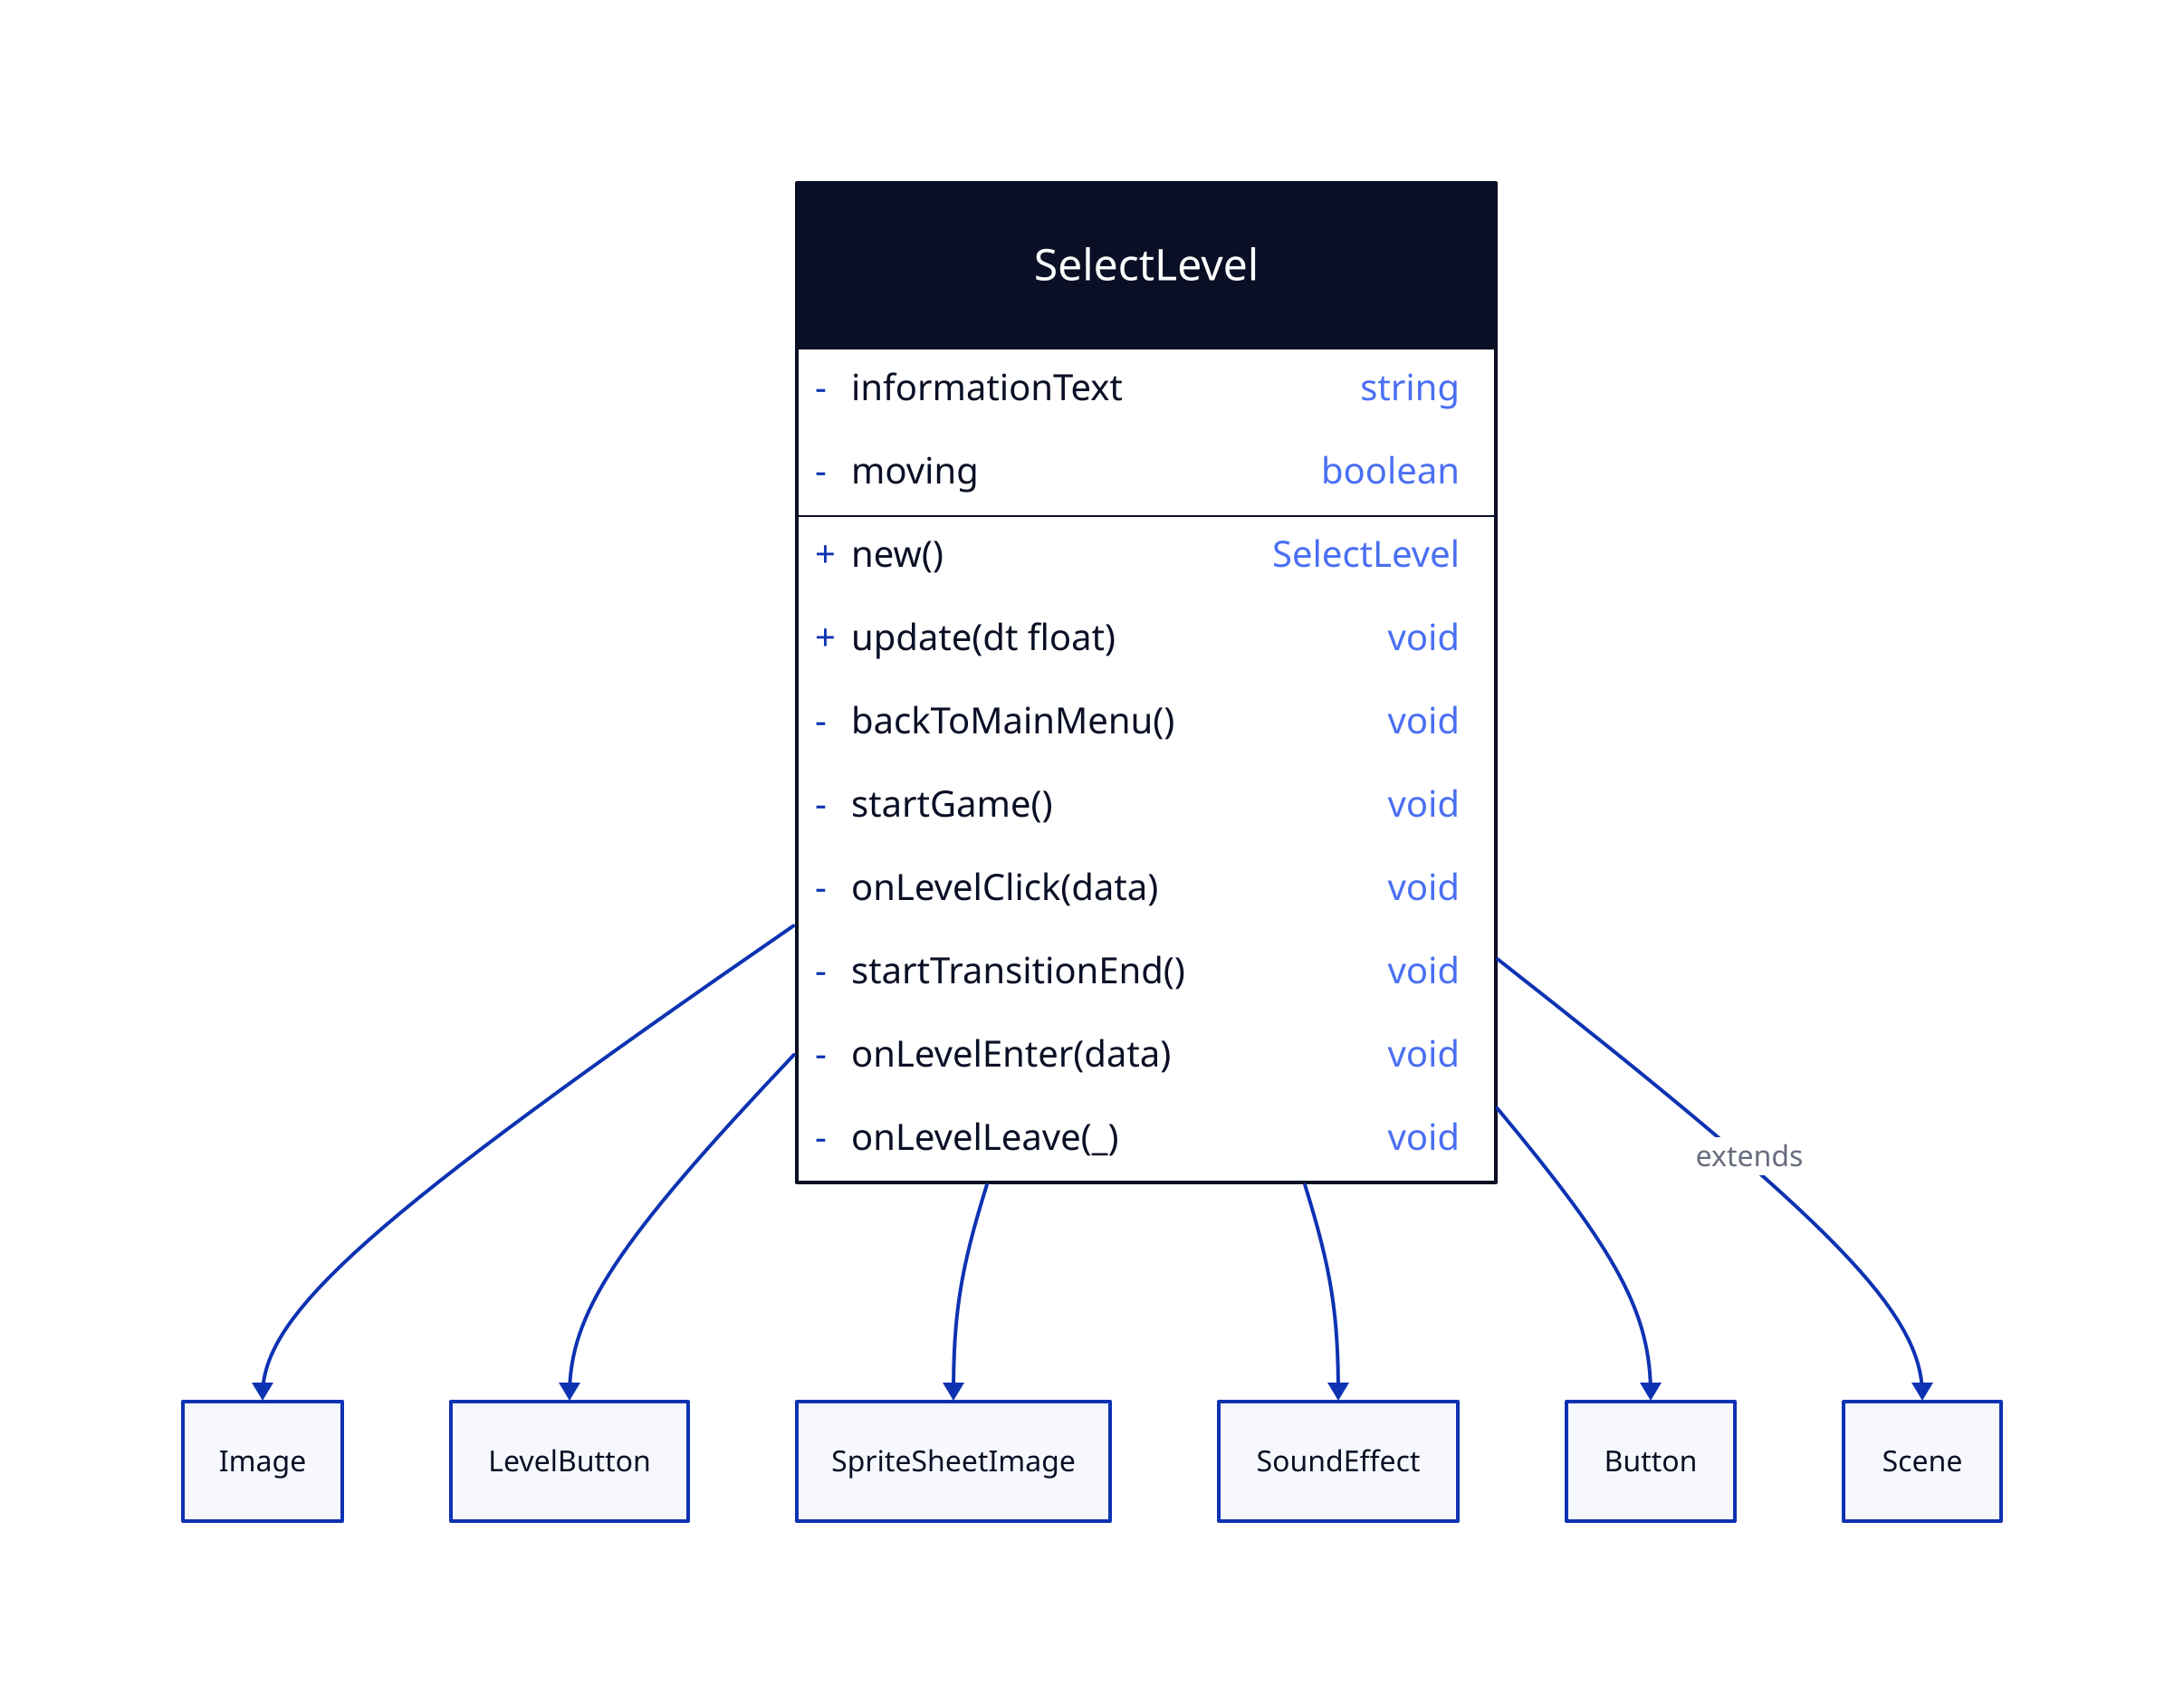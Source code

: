 SelectLevel: {
  shape: class

  -informationText: string
  -moving: boolean

  +new(): SelectLevel
  +update(dt float): void
  -backToMainMenu(): void
  -startGame(): void
  -onLevelClick(data): void
  -startTransitionEnd(): void
  -onLevelEnter(data): void
  -onLevelLeave(_): void
}
SelectLevel -> Image
SelectLevel -> LevelButton
SelectLevel -> SpriteSheetImage
SelectLevel -> SoundEffect
SelectLevel -> Button
SelectLevel -> Scene: extends
